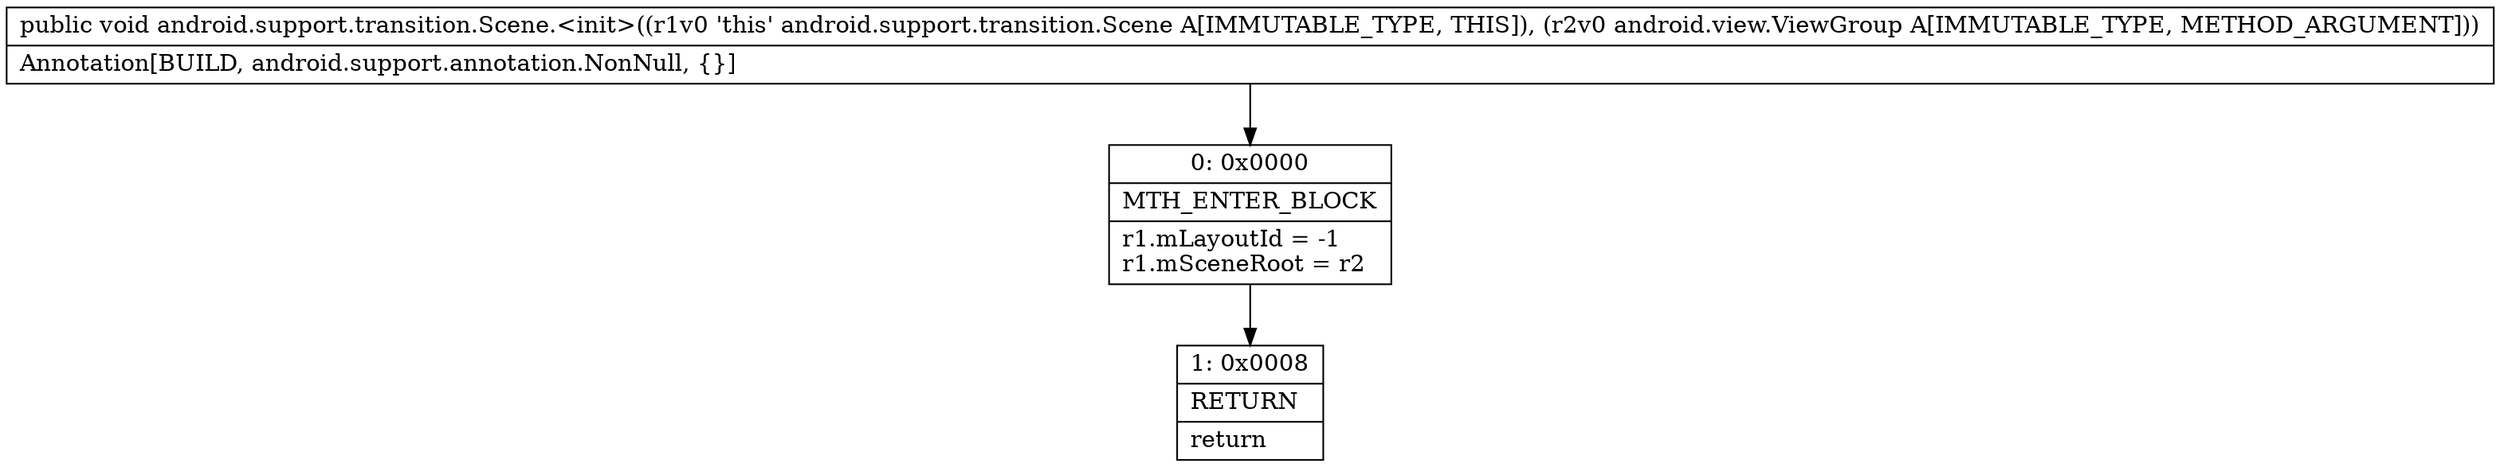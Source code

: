 digraph "CFG forandroid.support.transition.Scene.\<init\>(Landroid\/view\/ViewGroup;)V" {
Node_0 [shape=record,label="{0\:\ 0x0000|MTH_ENTER_BLOCK\l|r1.mLayoutId = \-1\lr1.mSceneRoot = r2\l}"];
Node_1 [shape=record,label="{1\:\ 0x0008|RETURN\l|return\l}"];
MethodNode[shape=record,label="{public void android.support.transition.Scene.\<init\>((r1v0 'this' android.support.transition.Scene A[IMMUTABLE_TYPE, THIS]), (r2v0 android.view.ViewGroup A[IMMUTABLE_TYPE, METHOD_ARGUMENT]))  | Annotation[BUILD, android.support.annotation.NonNull, \{\}]\l}"];
MethodNode -> Node_0;
Node_0 -> Node_1;
}

